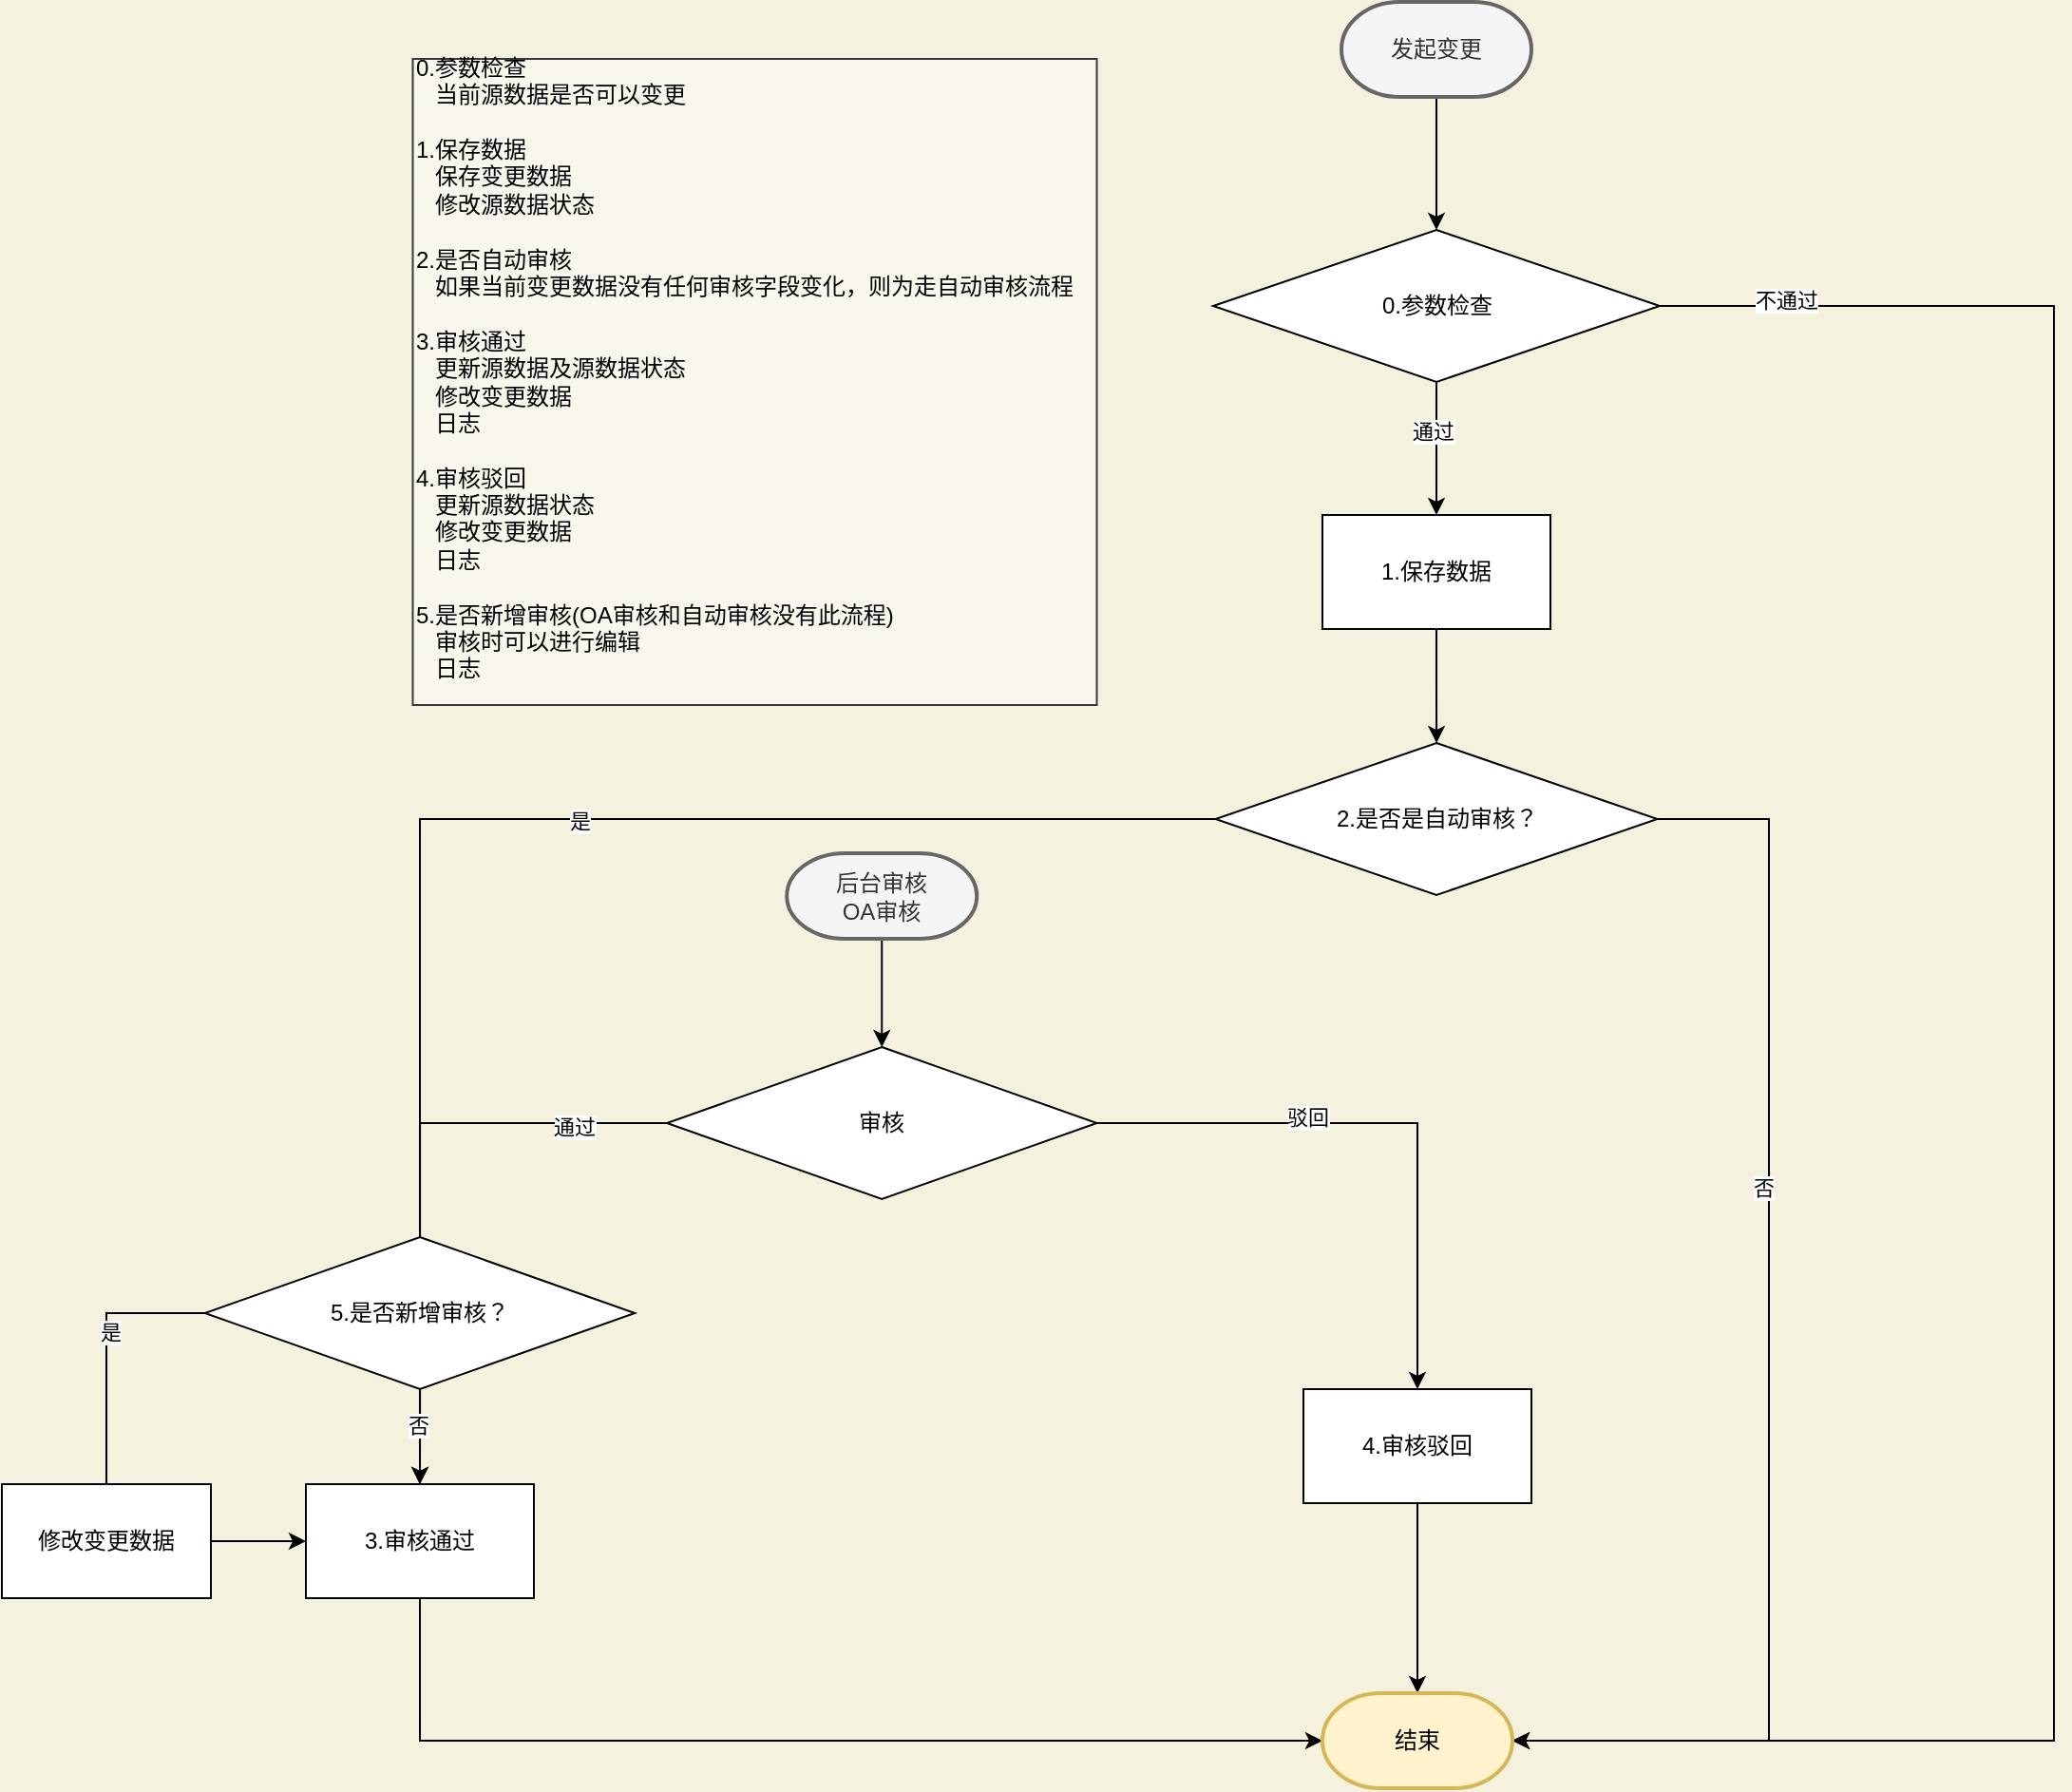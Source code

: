 <mxfile version="14.6.2" type="github">
  <diagram id="R2lEEEUBdFMjLlhIrx00" name="Page-1">
    <mxGraphModel dx="2865" dy="1129" grid="1" gridSize="10" guides="1" tooltips="1" connect="1" arrows="1" fold="1" page="1" pageScale="1" pageWidth="850" pageHeight="1100" background="#F4F1DE" math="0" shadow="0" extFonts="Permanent Marker^https://fonts.googleapis.com/css?family=Permanent+Marker">
      <root>
        <mxCell id="0" />
        <mxCell id="1" parent="0" />
        <mxCell id="vd03xVS5bojGmrGEz5Pu-22" style="edgeStyle=orthogonalEdgeStyle;rounded=0;orthogonalLoop=1;jettySize=auto;html=1;" parent="1" source="vd03xVS5bojGmrGEz5Pu-12" target="vd03xVS5bojGmrGEz5Pu-21" edge="1">
          <mxGeometry relative="1" as="geometry">
            <Array as="points">
              <mxPoint x="690" y="240" />
              <mxPoint x="690" y="995" />
            </Array>
          </mxGeometry>
        </mxCell>
        <mxCell id="vd03xVS5bojGmrGEz5Pu-23" value="不通过" style="edgeLabel;html=1;align=center;verticalAlign=middle;resizable=0;points=[];" parent="vd03xVS5bojGmrGEz5Pu-22" vertex="1" connectable="0">
          <mxGeometry x="-0.894" y="3" relative="1" as="geometry">
            <mxPoint as="offset" />
          </mxGeometry>
        </mxCell>
        <mxCell id="vd03xVS5bojGmrGEz5Pu-25" value="" style="edgeStyle=orthogonalEdgeStyle;rounded=0;orthogonalLoop=1;jettySize=auto;html=1;" parent="1" source="vd03xVS5bojGmrGEz5Pu-12" target="vd03xVS5bojGmrGEz5Pu-24" edge="1">
          <mxGeometry relative="1" as="geometry" />
        </mxCell>
        <mxCell id="p_OuVDJv_T010jcNFLhV-15" value="通过" style="edgeLabel;html=1;align=center;verticalAlign=middle;resizable=0;points=[];" vertex="1" connectable="0" parent="vd03xVS5bojGmrGEz5Pu-25">
          <mxGeometry x="-0.257" y="-2" relative="1" as="geometry">
            <mxPoint as="offset" />
          </mxGeometry>
        </mxCell>
        <mxCell id="vd03xVS5bojGmrGEz5Pu-12" value="0.参数检查" style="rhombus;whiteSpace=wrap;html=1;" parent="1" vertex="1">
          <mxGeometry x="247.5" y="200" width="235" height="80" as="geometry" />
        </mxCell>
        <mxCell id="vd03xVS5bojGmrGEz5Pu-36" style="edgeStyle=orthogonalEdgeStyle;rounded=0;orthogonalLoop=1;jettySize=auto;html=1;entryX=0;entryY=0.5;entryDx=0;entryDy=0;entryPerimeter=0;" parent="1" source="vd03xVS5bojGmrGEz5Pu-13" target="vd03xVS5bojGmrGEz5Pu-21" edge="1">
          <mxGeometry relative="1" as="geometry">
            <Array as="points">
              <mxPoint x="-170" y="995" />
            </Array>
          </mxGeometry>
        </mxCell>
        <mxCell id="vd03xVS5bojGmrGEz5Pu-13" value="3.审核通过" style="rounded=0;whiteSpace=wrap;html=1;" parent="1" vertex="1">
          <mxGeometry x="-230" y="860" width="120" height="60" as="geometry" />
        </mxCell>
        <mxCell id="vd03xVS5bojGmrGEz5Pu-20" value="" style="edgeStyle=orthogonalEdgeStyle;rounded=0;orthogonalLoop=1;jettySize=auto;html=1;" parent="1" source="vd03xVS5bojGmrGEz5Pu-14" target="vd03xVS5bojGmrGEz5Pu-13" edge="1">
          <mxGeometry relative="1" as="geometry" />
        </mxCell>
        <mxCell id="vd03xVS5bojGmrGEz5Pu-39" value="是" style="edgeLabel;html=1;align=center;verticalAlign=middle;resizable=0;points=[];" parent="vd03xVS5bojGmrGEz5Pu-20" vertex="1" connectable="0">
          <mxGeometry x="-0.128" y="1" relative="1" as="geometry">
            <mxPoint as="offset" />
          </mxGeometry>
        </mxCell>
        <mxCell id="vd03xVS5bojGmrGEz5Pu-28" style="edgeStyle=orthogonalEdgeStyle;rounded=0;orthogonalLoop=1;jettySize=auto;html=1;" parent="1" source="vd03xVS5bojGmrGEz5Pu-14" target="vd03xVS5bojGmrGEz5Pu-21" edge="1">
          <mxGeometry relative="1" as="geometry">
            <Array as="points">
              <mxPoint x="540" y="510" />
              <mxPoint x="540" y="995" />
            </Array>
          </mxGeometry>
        </mxCell>
        <mxCell id="vd03xVS5bojGmrGEz5Pu-38" value="否" style="edgeLabel;html=1;align=center;verticalAlign=middle;resizable=0;points=[];" parent="vd03xVS5bojGmrGEz5Pu-28" vertex="1" connectable="0">
          <mxGeometry x="-0.258" y="-3" relative="1" as="geometry">
            <mxPoint as="offset" />
          </mxGeometry>
        </mxCell>
        <mxCell id="vd03xVS5bojGmrGEz5Pu-14" value="2.是否是自动审核？" style="rhombus;whiteSpace=wrap;html=1;" parent="1" vertex="1">
          <mxGeometry x="248.75" y="470" width="232.5" height="80" as="geometry" />
        </mxCell>
        <mxCell id="vd03xVS5bojGmrGEz5Pu-35" style="edgeStyle=orthogonalEdgeStyle;rounded=0;orthogonalLoop=1;jettySize=auto;html=1;entryX=0.5;entryY=0;entryDx=0;entryDy=0;entryPerimeter=0;" parent="1" source="vd03xVS5bojGmrGEz5Pu-16" target="vd03xVS5bojGmrGEz5Pu-21" edge="1">
          <mxGeometry relative="1" as="geometry" />
        </mxCell>
        <mxCell id="vd03xVS5bojGmrGEz5Pu-16" value="4.审核驳回" style="rounded=0;whiteSpace=wrap;html=1;" parent="1" vertex="1">
          <mxGeometry x="295" y="810" width="120" height="60" as="geometry" />
        </mxCell>
        <mxCell id="vd03xVS5bojGmrGEz5Pu-18" value="" style="edgeStyle=orthogonalEdgeStyle;rounded=0;orthogonalLoop=1;jettySize=auto;html=1;" parent="1" source="vd03xVS5bojGmrGEz5Pu-17" target="vd03xVS5bojGmrGEz5Pu-12" edge="1">
          <mxGeometry relative="1" as="geometry" />
        </mxCell>
        <mxCell id="vd03xVS5bojGmrGEz5Pu-17" value="发起变更" style="strokeWidth=2;html=1;shape=mxgraph.flowchart.terminator;whiteSpace=wrap;fillColor=#f5f5f5;strokeColor=#666666;fontColor=#333333;" parent="1" vertex="1">
          <mxGeometry x="315" y="80" width="100" height="50" as="geometry" />
        </mxCell>
        <mxCell id="vd03xVS5bojGmrGEz5Pu-21" value="结束" style="strokeWidth=2;html=1;shape=mxgraph.flowchart.terminator;whiteSpace=wrap;fillColor=#fff2cc;strokeColor=#d6b656;" parent="1" vertex="1">
          <mxGeometry x="305" y="970" width="100" height="50" as="geometry" />
        </mxCell>
        <mxCell id="vd03xVS5bojGmrGEz5Pu-26" value="" style="edgeStyle=orthogonalEdgeStyle;rounded=0;orthogonalLoop=1;jettySize=auto;html=1;" parent="1" source="vd03xVS5bojGmrGEz5Pu-24" target="vd03xVS5bojGmrGEz5Pu-14" edge="1">
          <mxGeometry relative="1" as="geometry" />
        </mxCell>
        <mxCell id="vd03xVS5bojGmrGEz5Pu-24" value="1.保存数据" style="rounded=0;whiteSpace=wrap;html=1;" parent="1" vertex="1">
          <mxGeometry x="305" y="350" width="120" height="60" as="geometry" />
        </mxCell>
        <mxCell id="vd03xVS5bojGmrGEz5Pu-37" style="edgeStyle=orthogonalEdgeStyle;rounded=0;orthogonalLoop=1;jettySize=auto;html=1;entryX=0.5;entryY=0;entryDx=0;entryDy=0;" parent="1" source="vd03xVS5bojGmrGEz5Pu-27" target="vd03xVS5bojGmrGEz5Pu-30" edge="1">
          <mxGeometry relative="1" as="geometry" />
        </mxCell>
        <mxCell id="vd03xVS5bojGmrGEz5Pu-27" value="后台审核&lt;br&gt;OA审核" style="strokeWidth=2;html=1;shape=mxgraph.flowchart.terminator;whiteSpace=wrap;fillColor=#f5f5f5;strokeColor=#666666;fontColor=#333333;" parent="1" vertex="1">
          <mxGeometry x="23.12" y="528" width="100" height="45" as="geometry" />
        </mxCell>
        <mxCell id="vd03xVS5bojGmrGEz5Pu-31" style="edgeStyle=orthogonalEdgeStyle;rounded=0;orthogonalLoop=1;jettySize=auto;html=1;exitX=1;exitY=0.5;exitDx=0;exitDy=0;" parent="1" source="vd03xVS5bojGmrGEz5Pu-30" target="vd03xVS5bojGmrGEz5Pu-16" edge="1">
          <mxGeometry relative="1" as="geometry" />
        </mxCell>
        <mxCell id="vd03xVS5bojGmrGEz5Pu-32" value="驳回" style="edgeLabel;html=1;align=center;verticalAlign=middle;resizable=0;points=[];" parent="vd03xVS5bojGmrGEz5Pu-31" vertex="1" connectable="0">
          <mxGeometry x="-0.284" y="3" relative="1" as="geometry">
            <mxPoint as="offset" />
          </mxGeometry>
        </mxCell>
        <mxCell id="vd03xVS5bojGmrGEz5Pu-30" value="审核" style="rhombus;whiteSpace=wrap;html=1;" parent="1" vertex="1">
          <mxGeometry x="-40" y="630" width="226.25" height="80" as="geometry" />
        </mxCell>
        <mxCell id="p_OuVDJv_T010jcNFLhV-5" value="" style="edgeStyle=orthogonalEdgeStyle;rounded=0;orthogonalLoop=1;jettySize=auto;html=1;" edge="1" parent="1" source="p_OuVDJv_T010jcNFLhV-4" target="vd03xVS5bojGmrGEz5Pu-13">
          <mxGeometry relative="1" as="geometry" />
        </mxCell>
        <mxCell id="p_OuVDJv_T010jcNFLhV-6" value="否" style="edgeLabel;html=1;align=center;verticalAlign=middle;resizable=0;points=[];" vertex="1" connectable="0" parent="p_OuVDJv_T010jcNFLhV-5">
          <mxGeometry x="-0.267" y="-1" relative="1" as="geometry">
            <mxPoint as="offset" />
          </mxGeometry>
        </mxCell>
        <mxCell id="p_OuVDJv_T010jcNFLhV-4" value="5.是否新增审核？" style="rhombus;whiteSpace=wrap;html=1;" vertex="1" parent="1">
          <mxGeometry x="-283.13" y="730" width="226.25" height="80" as="geometry" />
        </mxCell>
        <mxCell id="p_OuVDJv_T010jcNFLhV-7" value="" style="edgeStyle=orthogonalEdgeStyle;rounded=0;orthogonalLoop=1;jettySize=auto;html=1;exitX=0;exitY=0.5;exitDx=0;exitDy=0;endArrow=none;" edge="1" parent="1" source="vd03xVS5bojGmrGEz5Pu-30" target="p_OuVDJv_T010jcNFLhV-4">
          <mxGeometry relative="1" as="geometry">
            <mxPoint x="-40" y="670" as="sourcePoint" />
            <mxPoint x="-170" y="930" as="targetPoint" />
          </mxGeometry>
        </mxCell>
        <mxCell id="p_OuVDJv_T010jcNFLhV-8" value="通过" style="edgeLabel;html=1;align=center;verticalAlign=middle;resizable=0;points=[];" vertex="1" connectable="0" parent="p_OuVDJv_T010jcNFLhV-7">
          <mxGeometry x="-0.485" y="2" relative="1" as="geometry">
            <mxPoint as="offset" />
          </mxGeometry>
        </mxCell>
        <mxCell id="p_OuVDJv_T010jcNFLhV-13" style="edgeStyle=orthogonalEdgeStyle;rounded=0;orthogonalLoop=1;jettySize=auto;html=1;exitX=1;exitY=0.5;exitDx=0;exitDy=0;entryX=0;entryY=0.5;entryDx=0;entryDy=0;" edge="1" parent="1" source="p_OuVDJv_T010jcNFLhV-10" target="vd03xVS5bojGmrGEz5Pu-13">
          <mxGeometry relative="1" as="geometry" />
        </mxCell>
        <mxCell id="p_OuVDJv_T010jcNFLhV-10" value="修改变更数据" style="rounded=0;whiteSpace=wrap;html=1;" vertex="1" parent="1">
          <mxGeometry x="-390" y="860" width="110" height="60" as="geometry" />
        </mxCell>
        <mxCell id="p_OuVDJv_T010jcNFLhV-11" value="" style="edgeStyle=orthogonalEdgeStyle;rounded=0;orthogonalLoop=1;jettySize=auto;html=1;exitX=0;exitY=0.5;exitDx=0;exitDy=0;startArrow=none;endArrow=none;" edge="1" parent="1" source="p_OuVDJv_T010jcNFLhV-4" target="p_OuVDJv_T010jcNFLhV-10">
          <mxGeometry relative="1" as="geometry">
            <mxPoint x="-283.13" y="770" as="sourcePoint" />
            <mxPoint x="-230" y="960" as="targetPoint" />
            <Array as="points" />
          </mxGeometry>
        </mxCell>
        <mxCell id="p_OuVDJv_T010jcNFLhV-12" value="是" style="edgeLabel;html=1;align=center;verticalAlign=middle;resizable=0;points=[];" vertex="1" connectable="0" parent="p_OuVDJv_T010jcNFLhV-11">
          <mxGeometry x="-0.131" y="2" relative="1" as="geometry">
            <mxPoint as="offset" />
          </mxGeometry>
        </mxCell>
        <mxCell id="p_OuVDJv_T010jcNFLhV-14" value="&lt;div&gt;0.参数检查&lt;/div&gt;&lt;div&gt;&lt;span&gt;&lt;/span&gt;&amp;nbsp; &amp;nbsp;当前源数据是否可以变更&lt;/div&gt;&lt;div&gt;&lt;br&gt;&lt;/div&gt;&lt;div&gt;1.保存数据&amp;nbsp;&lt;/div&gt;&lt;div&gt;&lt;span&gt;&lt;/span&gt;&amp;nbsp; &amp;nbsp;保存变更数据&lt;/div&gt;&lt;div&gt;&lt;span&gt;&lt;/span&gt;&amp;nbsp; &amp;nbsp;修改源数据状态&lt;/div&gt;&lt;div&gt;&lt;br&gt;&lt;/div&gt;&lt;div&gt;2.是否自动审核&lt;/div&gt;&lt;div&gt;&lt;span&gt;&lt;/span&gt;&amp;nbsp; &amp;nbsp;如果当前变更数据没有任何审核字段变化，则为走自动审核流程&lt;/div&gt;&lt;div&gt;&lt;span&gt;	&lt;/span&gt;&lt;/div&gt;&lt;div&gt;&lt;br&gt;&lt;/div&gt;&lt;div&gt;3.审核通过&lt;/div&gt;&lt;div&gt;&lt;span&gt;&lt;/span&gt;&amp;nbsp; &amp;nbsp;更新源数据及源数据状态&lt;/div&gt;&lt;div&gt;&lt;span&gt;&lt;/span&gt;&amp;nbsp; &amp;nbsp;修改变更数据&lt;/div&gt;&lt;div&gt;&lt;span&gt;&lt;/span&gt;&amp;nbsp; &amp;nbsp;日志&lt;/div&gt;&lt;div&gt;&lt;br&gt;&lt;/div&gt;&lt;div&gt;4.审核驳回&amp;nbsp;&lt;/div&gt;&lt;div&gt;&lt;span&gt;&lt;/span&gt;&amp;nbsp; &amp;nbsp;更新源数据状态&lt;/div&gt;&lt;div&gt;&lt;span&gt;&lt;/span&gt;&amp;nbsp; &amp;nbsp;修改变更数据&lt;/div&gt;&lt;div&gt;&lt;span&gt;&lt;/span&gt;&amp;nbsp; &amp;nbsp;日志&lt;/div&gt;&lt;div&gt;&lt;br&gt;&lt;/div&gt;&lt;div&gt;5.是否新增审核(OA审核和自动审核没有此流程)&lt;/div&gt;&lt;div&gt;&lt;span&gt;&lt;/span&gt;&amp;nbsp; &amp;nbsp;审核时可以进行编辑&lt;/div&gt;&lt;div&gt;&amp;nbsp; &amp;nbsp;日志&lt;/div&gt;&lt;div&gt;&lt;br&gt;&lt;/div&gt;" style="text;html=1;align=left;verticalAlign=middle;resizable=0;points=[];autosize=1;strokeColor=#36393d;fillColor=#f9f7ed;" vertex="1" parent="1">
          <mxGeometry x="-173.75" y="110" width="360" height="340" as="geometry" />
        </mxCell>
      </root>
    </mxGraphModel>
  </diagram>
</mxfile>
